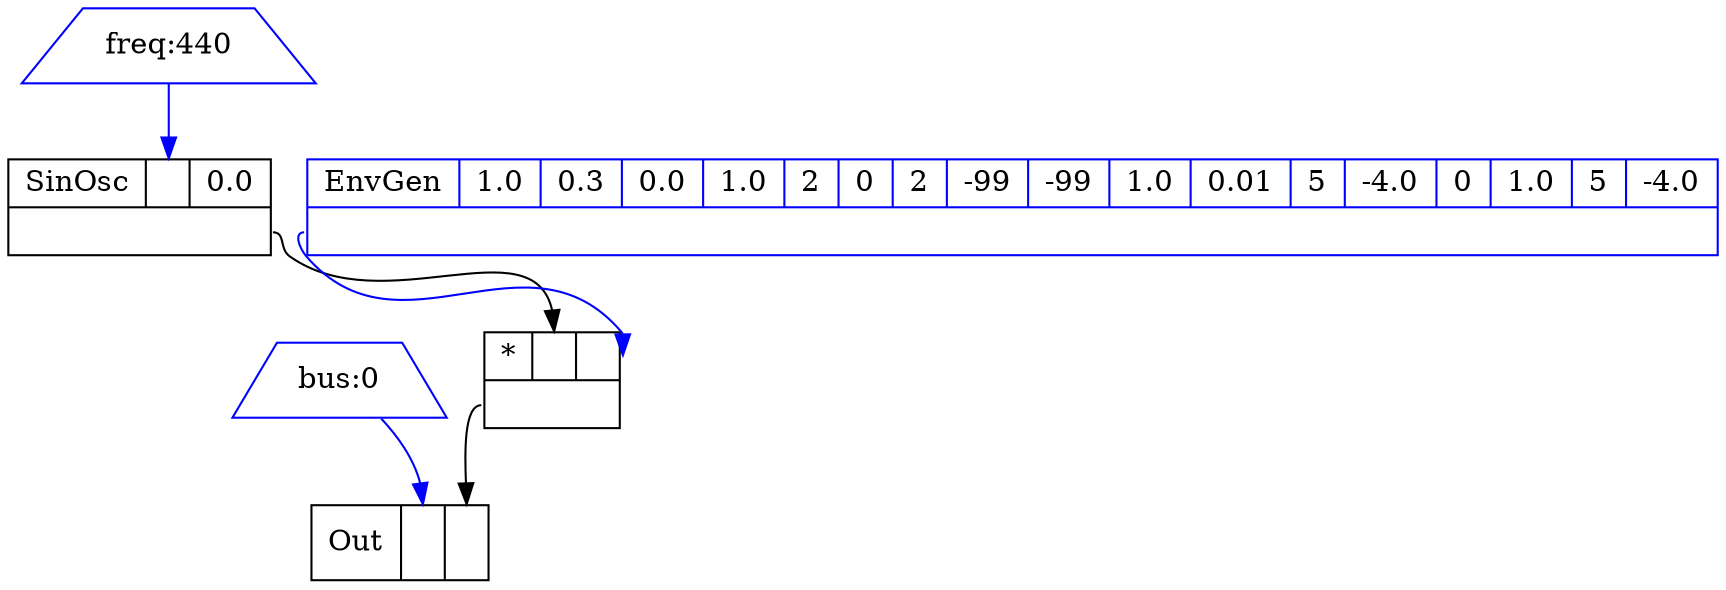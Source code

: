 digraph "t" {
CONTROL_0 [shape=trapezium,color=blue,label="bus:0"];
CONTROL_1 [shape=trapezium,color=blue,label="freq:440"];
UGEN_1 [shape=record,color=black,label="{{SinOsc|<IN_0> |<IN_1> 0.0}|{<OUT_0>}}"];
UGEN_2 [shape=record,color=blue,label="{{EnvGen|<IN_0> 1.0|<IN_1> 0.3|<IN_2> 0.0|<IN_3> 1.0|<IN_4> 2|<IN_5> 0|<IN_6> 2|<IN_7> -99|<IN_8> -99|<IN_9> 1.0|<IN_10> 0.01|<IN_11> 5|<IN_12> -4.0|<IN_13> 0|<IN_14> 1.0|<IN_15> 5|<IN_16> -4.0}|{<OUT_0>}}"];
UGEN_3 [shape=record,color=black,label="{{*|<IN_0> |<IN_1> }|{<OUT_0>}}"];
UGEN_4 [shape=record,color=black,label="{{Out|<IN_0> |<IN_1> }}"];
CONTROL_1 -> UGEN_1:IN_0 [color=blue];
UGEN_1:OUT_0 -> UGEN_3:IN_0 [color=black];
UGEN_2:OUT_0 -> UGEN_3:IN_1 [color=blue];
CONTROL_0 -> UGEN_4:IN_0 [color=blue];
UGEN_3:OUT_0 -> UGEN_4:IN_1 [color=black];
}

